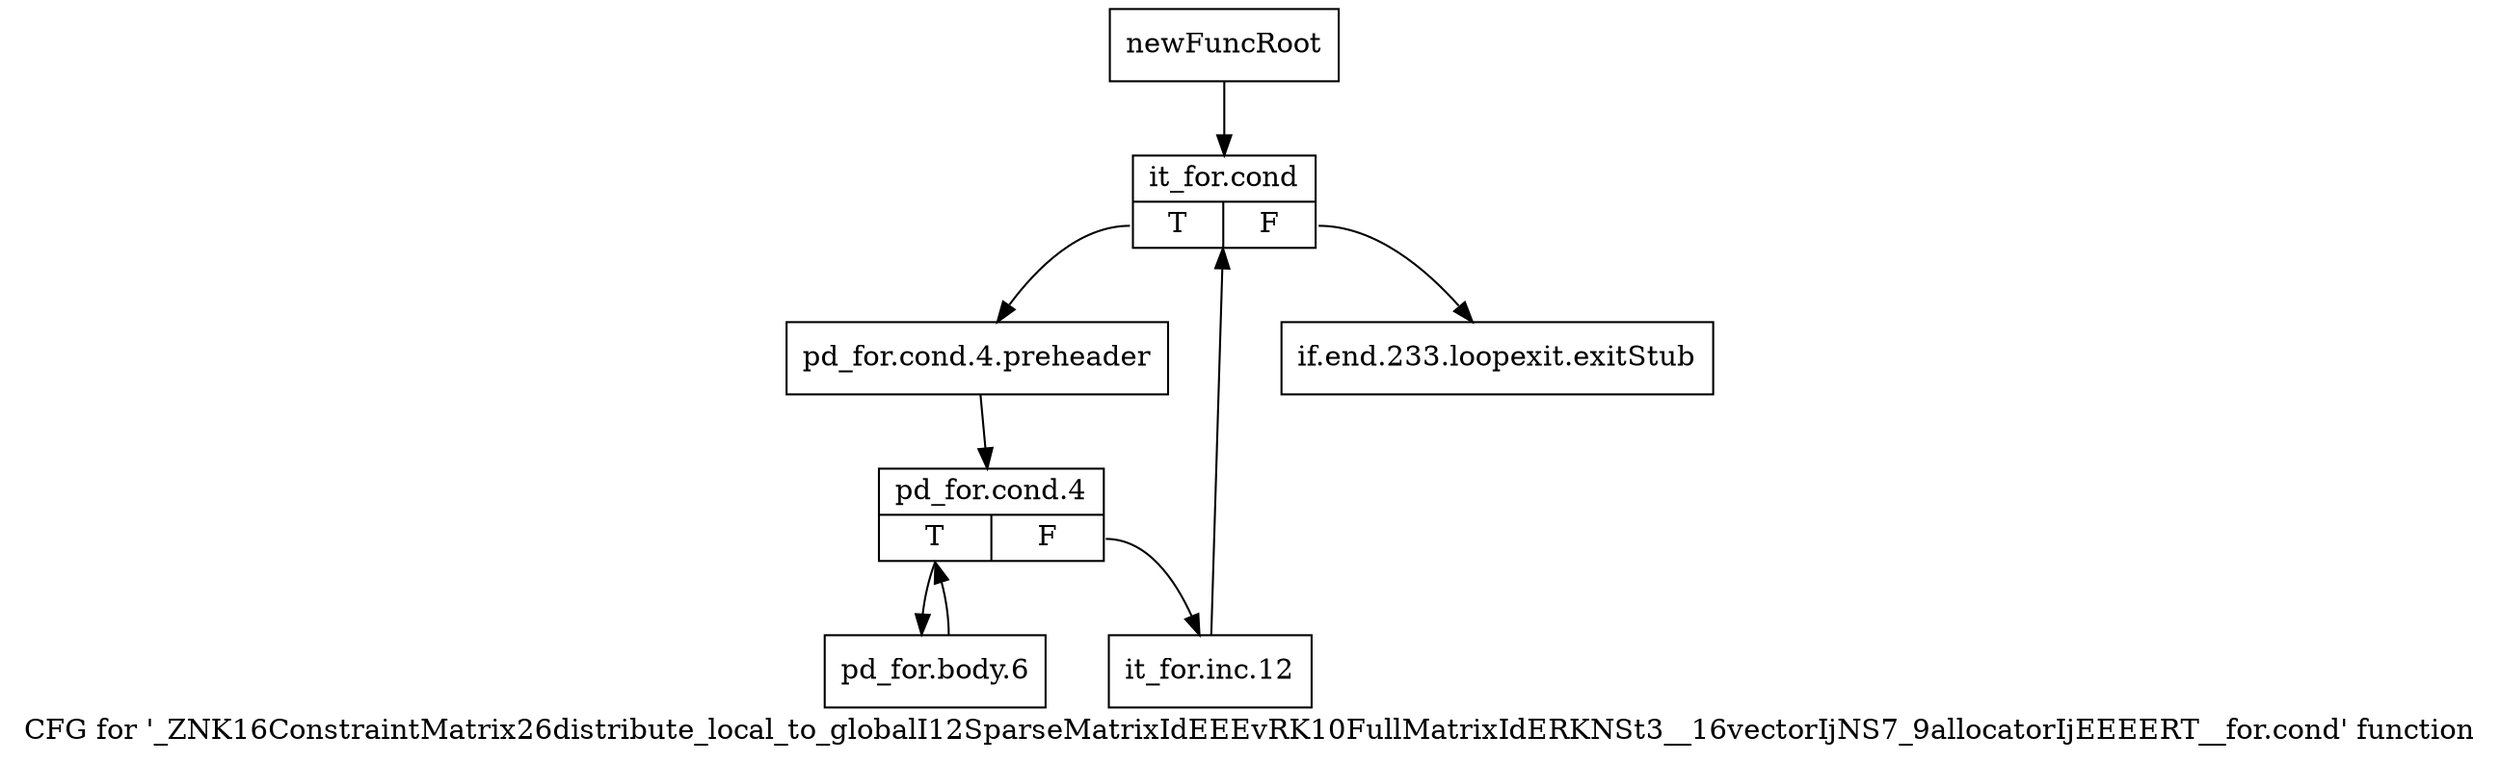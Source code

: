 digraph "CFG for '_ZNK16ConstraintMatrix26distribute_local_to_globalI12SparseMatrixIdEEEvRK10FullMatrixIdERKNSt3__16vectorIjNS7_9allocatorIjEEEERT__for.cond' function" {
	label="CFG for '_ZNK16ConstraintMatrix26distribute_local_to_globalI12SparseMatrixIdEEEvRK10FullMatrixIdERKNSt3__16vectorIjNS7_9allocatorIjEEEERT__for.cond' function";

	Node0x8ef7ea0 [shape=record,label="{newFuncRoot}"];
	Node0x8ef7ea0 -> Node0x8ef7f40;
	Node0x8ef7ef0 [shape=record,label="{if.end.233.loopexit.exitStub}"];
	Node0x8ef7f40 [shape=record,label="{it_for.cond|{<s0>T|<s1>F}}"];
	Node0x8ef7f40:s0 -> Node0x8ef7f90;
	Node0x8ef7f40:s1 -> Node0x8ef7ef0;
	Node0x8ef7f90 [shape=record,label="{pd_for.cond.4.preheader}"];
	Node0x8ef7f90 -> Node0x8ef8410;
	Node0x8ef8410 [shape=record,label="{pd_for.cond.4|{<s0>T|<s1>F}}"];
	Node0x8ef8410:s0 -> Node0x8ef84b0;
	Node0x8ef8410:s1 -> Node0x8ef8460;
	Node0x8ef8460 [shape=record,label="{it_for.inc.12}"];
	Node0x8ef8460 -> Node0x8ef7f40;
	Node0x8ef84b0 [shape=record,label="{pd_for.body.6}"];
	Node0x8ef84b0 -> Node0x8ef8410;
}
